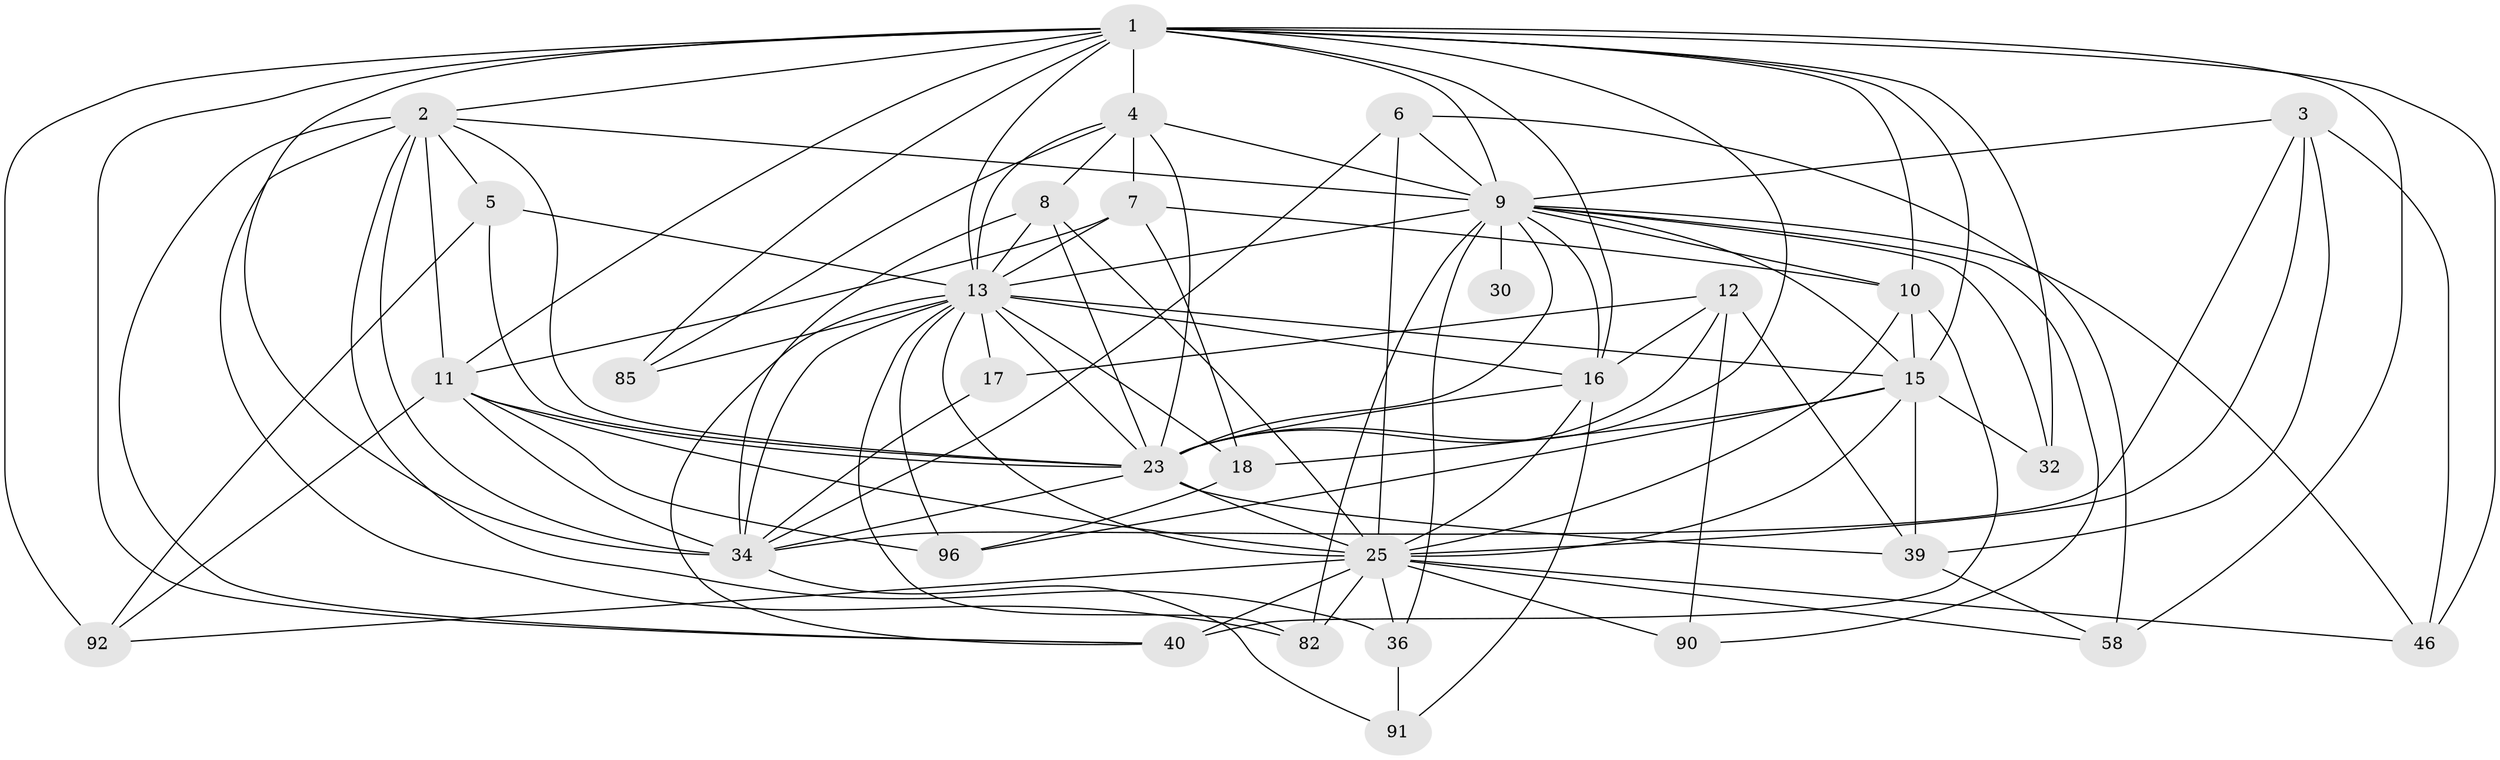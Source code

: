 // original degree distribution, {4: 0.20535714285714285, 3: 0.3125, 5: 0.22321428571428573, 2: 0.11607142857142858, 6: 0.11607142857142858, 8: 0.008928571428571428, 7: 0.017857142857142856}
// Generated by graph-tools (version 1.1) at 2025/18/03/04/25 18:18:33]
// undirected, 33 vertices, 108 edges
graph export_dot {
graph [start="1"]
  node [color=gray90,style=filled];
  1 [super="+26+19+21"];
  2 [super="+14+111"];
  3 [super="+66"];
  4 [super="+98+60"];
  5 [super="+41"];
  6 [super="+20"];
  7;
  8 [super="+53"];
  9 [super="+107+33+67"];
  10 [super="+78+108"];
  11 [super="+75+24"];
  12 [super="+35+50"];
  13 [super="+89+55+29+37+28+99"];
  15 [super="+88+43"];
  16 [super="+77+68"];
  17 [super="+65"];
  18 [super="+47"];
  23 [super="+83+27"];
  25 [super="+69+62+44+106"];
  30;
  32 [super="+102"];
  34 [super="+110+42+61"];
  36 [super="+95"];
  39 [super="+81"];
  40 [super="+70+52"];
  46 [super="+57"];
  58;
  82;
  85;
  90;
  91;
  92 [super="+97"];
  96;
  1 -- 15;
  1 -- 58;
  1 -- 10 [weight=3];
  1 -- 9 [weight=2];
  1 -- 2;
  1 -- 34;
  1 -- 40 [weight=2];
  1 -- 46;
  1 -- 85;
  1 -- 23;
  1 -- 32;
  1 -- 4 [weight=2];
  1 -- 92;
  1 -- 13 [weight=4];
  1 -- 16;
  1 -- 11;
  2 -- 5;
  2 -- 82;
  2 -- 23;
  2 -- 34;
  2 -- 9;
  2 -- 40;
  2 -- 11;
  2 -- 36;
  3 -- 46;
  3 -- 39;
  3 -- 9;
  3 -- 34;
  3 -- 25;
  4 -- 85;
  4 -- 8;
  4 -- 23;
  4 -- 7;
  4 -- 9 [weight=2];
  4 -- 13;
  5 -- 92;
  5 -- 23;
  5 -- 13;
  6 -- 34;
  6 -- 9;
  6 -- 58;
  6 -- 25;
  7 -- 10;
  7 -- 18;
  7 -- 11;
  7 -- 13;
  8 -- 25;
  8 -- 34;
  8 -- 23;
  8 -- 13;
  9 -- 10;
  9 -- 23 [weight=2];
  9 -- 32;
  9 -- 15;
  9 -- 82;
  9 -- 90;
  9 -- 30 [weight=2];
  9 -- 46;
  9 -- 16;
  9 -- 13 [weight=2];
  9 -- 36;
  10 -- 25;
  10 -- 15;
  10 -- 40;
  11 -- 96;
  11 -- 34;
  11 -- 92;
  11 -- 25;
  11 -- 23;
  12 -- 17 [weight=2];
  12 -- 23;
  12 -- 90;
  12 -- 16;
  12 -- 39 [weight=2];
  13 -- 85;
  13 -- 23 [weight=4];
  13 -- 17;
  13 -- 16 [weight=2];
  13 -- 96 [weight=2];
  13 -- 82;
  13 -- 18;
  13 -- 15;
  13 -- 34;
  13 -- 25 [weight=2];
  13 -- 40;
  15 -- 18;
  15 -- 25;
  15 -- 32;
  15 -- 96;
  15 -- 39 [weight=3];
  16 -- 25 [weight=2];
  16 -- 23;
  16 -- 91;
  17 -- 34;
  18 -- 96;
  23 -- 39 [weight=2];
  23 -- 34;
  23 -- 25;
  25 -- 82 [weight=2];
  25 -- 40 [weight=4];
  25 -- 36;
  25 -- 58;
  25 -- 92;
  25 -- 46;
  25 -- 90;
  34 -- 91;
  36 -- 91;
  39 -- 58;
}
